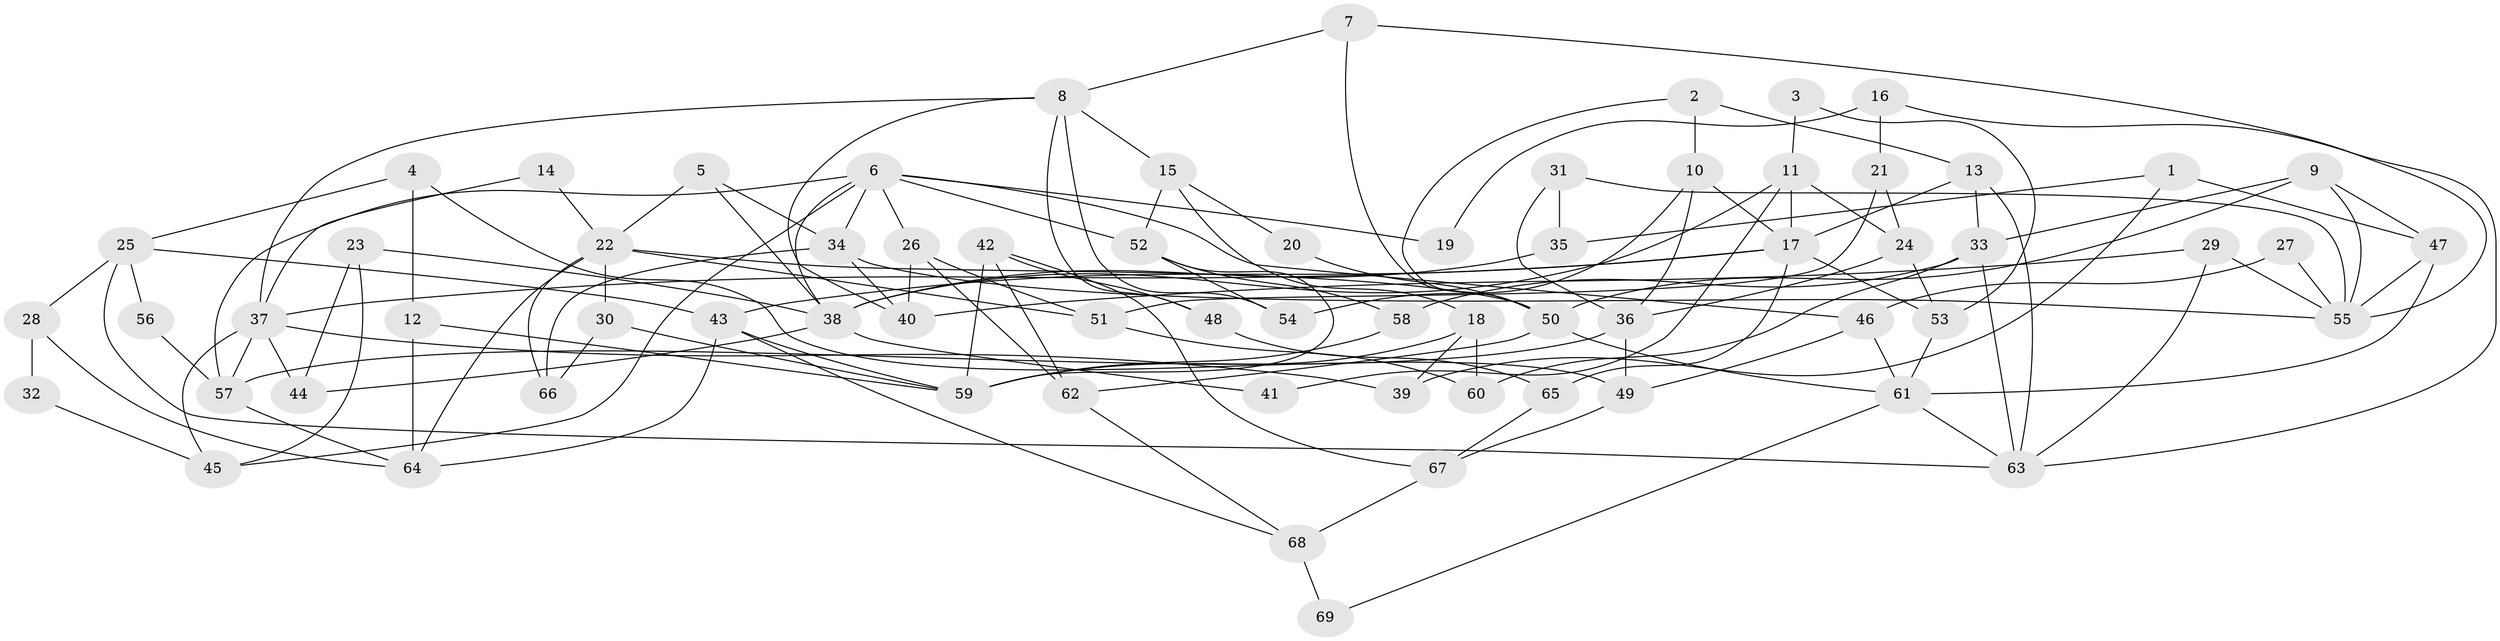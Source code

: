 // Generated by graph-tools (version 1.1) at 2025/26/03/09/25 03:26:18]
// undirected, 69 vertices, 138 edges
graph export_dot {
graph [start="1"]
  node [color=gray90,style=filled];
  1;
  2;
  3;
  4;
  5;
  6;
  7;
  8;
  9;
  10;
  11;
  12;
  13;
  14;
  15;
  16;
  17;
  18;
  19;
  20;
  21;
  22;
  23;
  24;
  25;
  26;
  27;
  28;
  29;
  30;
  31;
  32;
  33;
  34;
  35;
  36;
  37;
  38;
  39;
  40;
  41;
  42;
  43;
  44;
  45;
  46;
  47;
  48;
  49;
  50;
  51;
  52;
  53;
  54;
  55;
  56;
  57;
  58;
  59;
  60;
  61;
  62;
  63;
  64;
  65;
  66;
  67;
  68;
  69;
  1 -- 35;
  1 -- 47;
  1 -- 39;
  2 -- 50;
  2 -- 10;
  2 -- 13;
  3 -- 53;
  3 -- 11;
  4 -- 49;
  4 -- 25;
  4 -- 12;
  5 -- 34;
  5 -- 38;
  5 -- 22;
  6 -- 52;
  6 -- 57;
  6 -- 19;
  6 -- 26;
  6 -- 34;
  6 -- 38;
  6 -- 45;
  6 -- 46;
  7 -- 55;
  7 -- 50;
  7 -- 8;
  8 -- 15;
  8 -- 37;
  8 -- 40;
  8 -- 48;
  8 -- 54;
  9 -- 50;
  9 -- 55;
  9 -- 33;
  9 -- 47;
  10 -- 17;
  10 -- 36;
  10 -- 54;
  11 -- 38;
  11 -- 24;
  11 -- 17;
  11 -- 41;
  12 -- 64;
  12 -- 59;
  13 -- 63;
  13 -- 17;
  13 -- 33;
  14 -- 22;
  14 -- 37;
  15 -- 18;
  15 -- 52;
  15 -- 20;
  16 -- 63;
  16 -- 21;
  16 -- 19;
  17 -- 37;
  17 -- 43;
  17 -- 53;
  17 -- 65;
  18 -- 39;
  18 -- 59;
  18 -- 60;
  20 -- 50;
  21 -- 51;
  21 -- 24;
  22 -- 51;
  22 -- 30;
  22 -- 50;
  22 -- 64;
  22 -- 66;
  23 -- 45;
  23 -- 44;
  23 -- 38;
  24 -- 53;
  24 -- 36;
  25 -- 63;
  25 -- 43;
  25 -- 28;
  25 -- 56;
  26 -- 40;
  26 -- 51;
  26 -- 62;
  27 -- 55;
  27 -- 46;
  28 -- 64;
  28 -- 32;
  29 -- 63;
  29 -- 40;
  29 -- 55;
  30 -- 59;
  30 -- 66;
  31 -- 36;
  31 -- 55;
  31 -- 35;
  32 -- 45;
  33 -- 58;
  33 -- 60;
  33 -- 63;
  34 -- 66;
  34 -- 40;
  34 -- 55;
  35 -- 38;
  36 -- 49;
  36 -- 57;
  37 -- 39;
  37 -- 44;
  37 -- 45;
  37 -- 57;
  38 -- 41;
  38 -- 44;
  42 -- 62;
  42 -- 59;
  42 -- 48;
  42 -- 67;
  43 -- 59;
  43 -- 64;
  43 -- 68;
  46 -- 61;
  46 -- 49;
  47 -- 55;
  47 -- 61;
  48 -- 65;
  49 -- 67;
  50 -- 62;
  50 -- 61;
  51 -- 60;
  52 -- 59;
  52 -- 54;
  52 -- 58;
  53 -- 61;
  56 -- 57;
  57 -- 64;
  58 -- 59;
  61 -- 63;
  61 -- 69;
  62 -- 68;
  65 -- 67;
  67 -- 68;
  68 -- 69;
}
